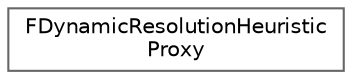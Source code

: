 digraph "Graphical Class Hierarchy"
{
 // INTERACTIVE_SVG=YES
 // LATEX_PDF_SIZE
  bgcolor="transparent";
  edge [fontname=Helvetica,fontsize=10,labelfontname=Helvetica,labelfontsize=10];
  node [fontname=Helvetica,fontsize=10,shape=box,height=0.2,width=0.4];
  rankdir="LR";
  Node0 [id="Node000000",label="FDynamicResolutionHeuristic\lProxy",height=0.2,width=0.4,color="grey40", fillcolor="white", style="filled",URL="$d8/dfb/classFDynamicResolutionHeuristicProxy.html",tooltip="Render thread proxy that holds the heuristic for dynamic resolution."];
}
